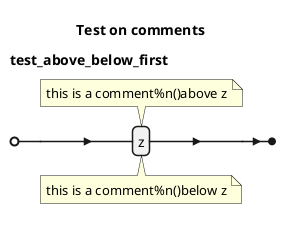{
  "sha1": "bk3lbh6d7p3nj4i4g27fhngf0dapexb",
  "insertion": {
    "when": "2024-05-30T20:48:22.102Z",
    "url": "https://forum.plantuml.net/16694/ebnf-add-notes",
    "user": "plantuml@gmail.com"
  }
}
@startebnf
title Test on comments

test_above_below_first = (*this is a comment%n()above z*) z (*this is a comment%n()below z*);
@endebnf
